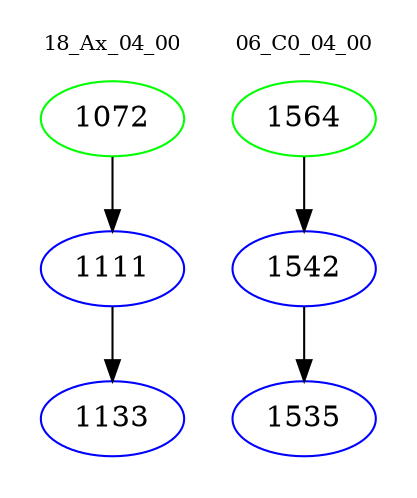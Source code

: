 digraph{
subgraph cluster_0 {
color = white
label = "18_Ax_04_00";
fontsize=10;
T0_1072 [label="1072", color="green"]
T0_1072 -> T0_1111 [color="black"]
T0_1111 [label="1111", color="blue"]
T0_1111 -> T0_1133 [color="black"]
T0_1133 [label="1133", color="blue"]
}
subgraph cluster_1 {
color = white
label = "06_C0_04_00";
fontsize=10;
T1_1564 [label="1564", color="green"]
T1_1564 -> T1_1542 [color="black"]
T1_1542 [label="1542", color="blue"]
T1_1542 -> T1_1535 [color="black"]
T1_1535 [label="1535", color="blue"]
}
}
